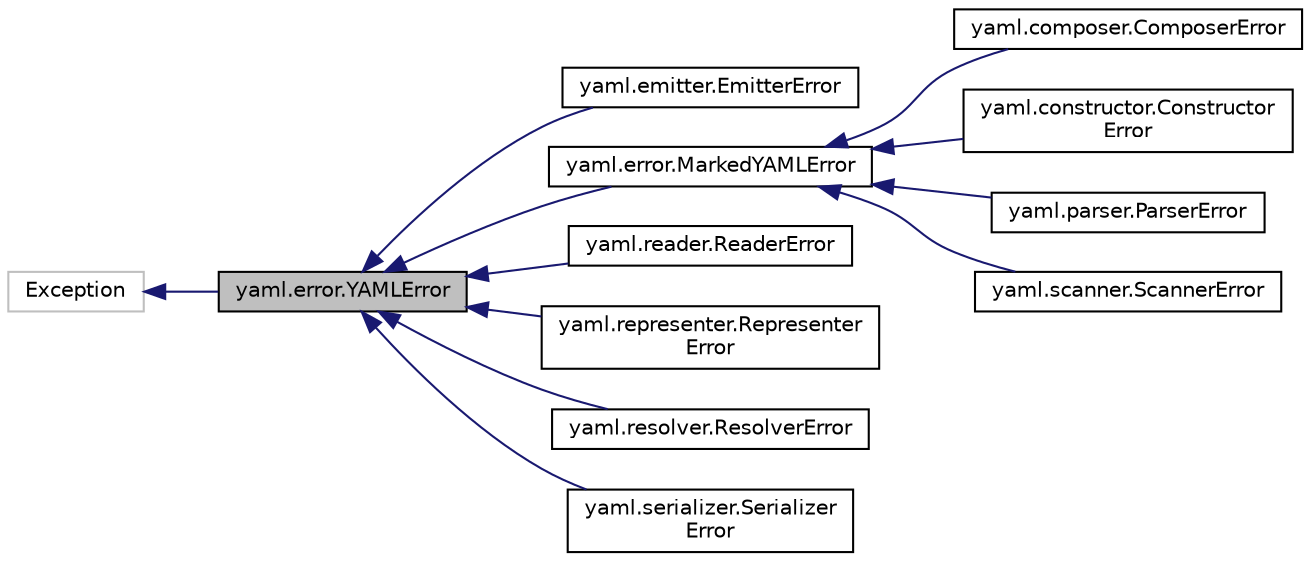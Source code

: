 digraph "yaml.error.YAMLError"
{
 // LATEX_PDF_SIZE
  edge [fontname="Helvetica",fontsize="10",labelfontname="Helvetica",labelfontsize="10"];
  node [fontname="Helvetica",fontsize="10",shape=record];
  rankdir="LR";
  Node1 [label="yaml.error.YAMLError",height=0.2,width=0.4,color="black", fillcolor="grey75", style="filled", fontcolor="black",tooltip=" "];
  Node2 -> Node1 [dir="back",color="midnightblue",fontsize="10",style="solid"];
  Node2 [label="Exception",height=0.2,width=0.4,color="grey75", fillcolor="white", style="filled",tooltip=" "];
  Node1 -> Node3 [dir="back",color="midnightblue",fontsize="10",style="solid"];
  Node3 [label="yaml.emitter.EmitterError",height=0.2,width=0.4,color="black", fillcolor="white", style="filled",URL="$classyaml_1_1emitter_1_1EmitterError.html",tooltip=" "];
  Node1 -> Node4 [dir="back",color="midnightblue",fontsize="10",style="solid"];
  Node4 [label="yaml.error.MarkedYAMLError",height=0.2,width=0.4,color="black", fillcolor="white", style="filled",URL="$classyaml_1_1error_1_1MarkedYAMLError.html",tooltip=" "];
  Node4 -> Node5 [dir="back",color="midnightblue",fontsize="10",style="solid"];
  Node5 [label="yaml.composer.ComposerError",height=0.2,width=0.4,color="black", fillcolor="white", style="filled",URL="$classyaml_1_1composer_1_1ComposerError.html",tooltip=" "];
  Node4 -> Node6 [dir="back",color="midnightblue",fontsize="10",style="solid"];
  Node6 [label="yaml.constructor.Constructor\lError",height=0.2,width=0.4,color="black", fillcolor="white", style="filled",URL="$classyaml_1_1constructor_1_1ConstructorError.html",tooltip=" "];
  Node4 -> Node7 [dir="back",color="midnightblue",fontsize="10",style="solid"];
  Node7 [label="yaml.parser.ParserError",height=0.2,width=0.4,color="black", fillcolor="white", style="filled",URL="$classyaml_1_1parser_1_1ParserError.html",tooltip=" "];
  Node4 -> Node8 [dir="back",color="midnightblue",fontsize="10",style="solid"];
  Node8 [label="yaml.scanner.ScannerError",height=0.2,width=0.4,color="black", fillcolor="white", style="filled",URL="$classyaml_1_1scanner_1_1ScannerError.html",tooltip=" "];
  Node1 -> Node9 [dir="back",color="midnightblue",fontsize="10",style="solid"];
  Node9 [label="yaml.reader.ReaderError",height=0.2,width=0.4,color="black", fillcolor="white", style="filled",URL="$classyaml_1_1reader_1_1ReaderError.html",tooltip=" "];
  Node1 -> Node10 [dir="back",color="midnightblue",fontsize="10",style="solid"];
  Node10 [label="yaml.representer.Representer\lError",height=0.2,width=0.4,color="black", fillcolor="white", style="filled",URL="$classyaml_1_1representer_1_1RepresenterError.html",tooltip=" "];
  Node1 -> Node11 [dir="back",color="midnightblue",fontsize="10",style="solid"];
  Node11 [label="yaml.resolver.ResolverError",height=0.2,width=0.4,color="black", fillcolor="white", style="filled",URL="$classyaml_1_1resolver_1_1ResolverError.html",tooltip=" "];
  Node1 -> Node12 [dir="back",color="midnightblue",fontsize="10",style="solid"];
  Node12 [label="yaml.serializer.Serializer\lError",height=0.2,width=0.4,color="black", fillcolor="white", style="filled",URL="$classyaml_1_1serializer_1_1SerializerError.html",tooltip=" "];
}
